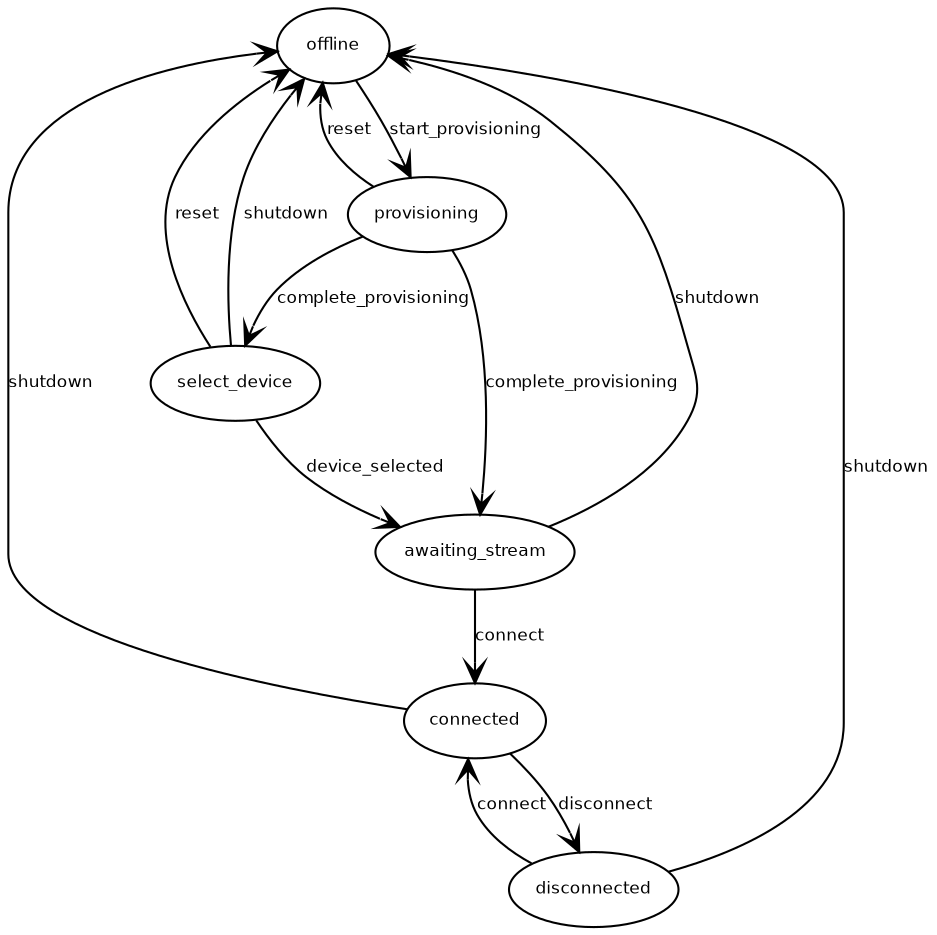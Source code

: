 digraph G {

  // basic settings

  fontname = "Bitstream Vera Sans"
  fontsize = 8

  edge [
    fontname = "Bitstream Vera Sans"
    fontsize = 8
  ]

  node [
    fontname = "Bitstream Vera Sans"
    fontsize = 8
  ]


  // normal transitions

  edge [
    arrowtail = "none"
    arrowhead = "open"
  ]

  node [
    shape = "oval"
  ]

  offline -> provisioning [label="start_provisioning"]
  provisioning -> awaiting_stream [label="complete_provisioning"]
  provisioning -> select_device [label="complete_provisioning"]
  awaiting_stream -> connected [label="connect"]
  disconnected -> connected [label="connect"]
  connected -> disconnected [label="disconnect"]
  select_device -> awaiting_stream [label="device_selected"]

  select_device -> offline [label="shutdown"]
  awaiting_stream -> offline [label="shutdown"]
  connected -> offline [label="shutdown"]
  disconnected -> offline [label="shutdown"]

  provisioning -> offline [label="reset"]
  select_device -> offline [label="reset"]

}
